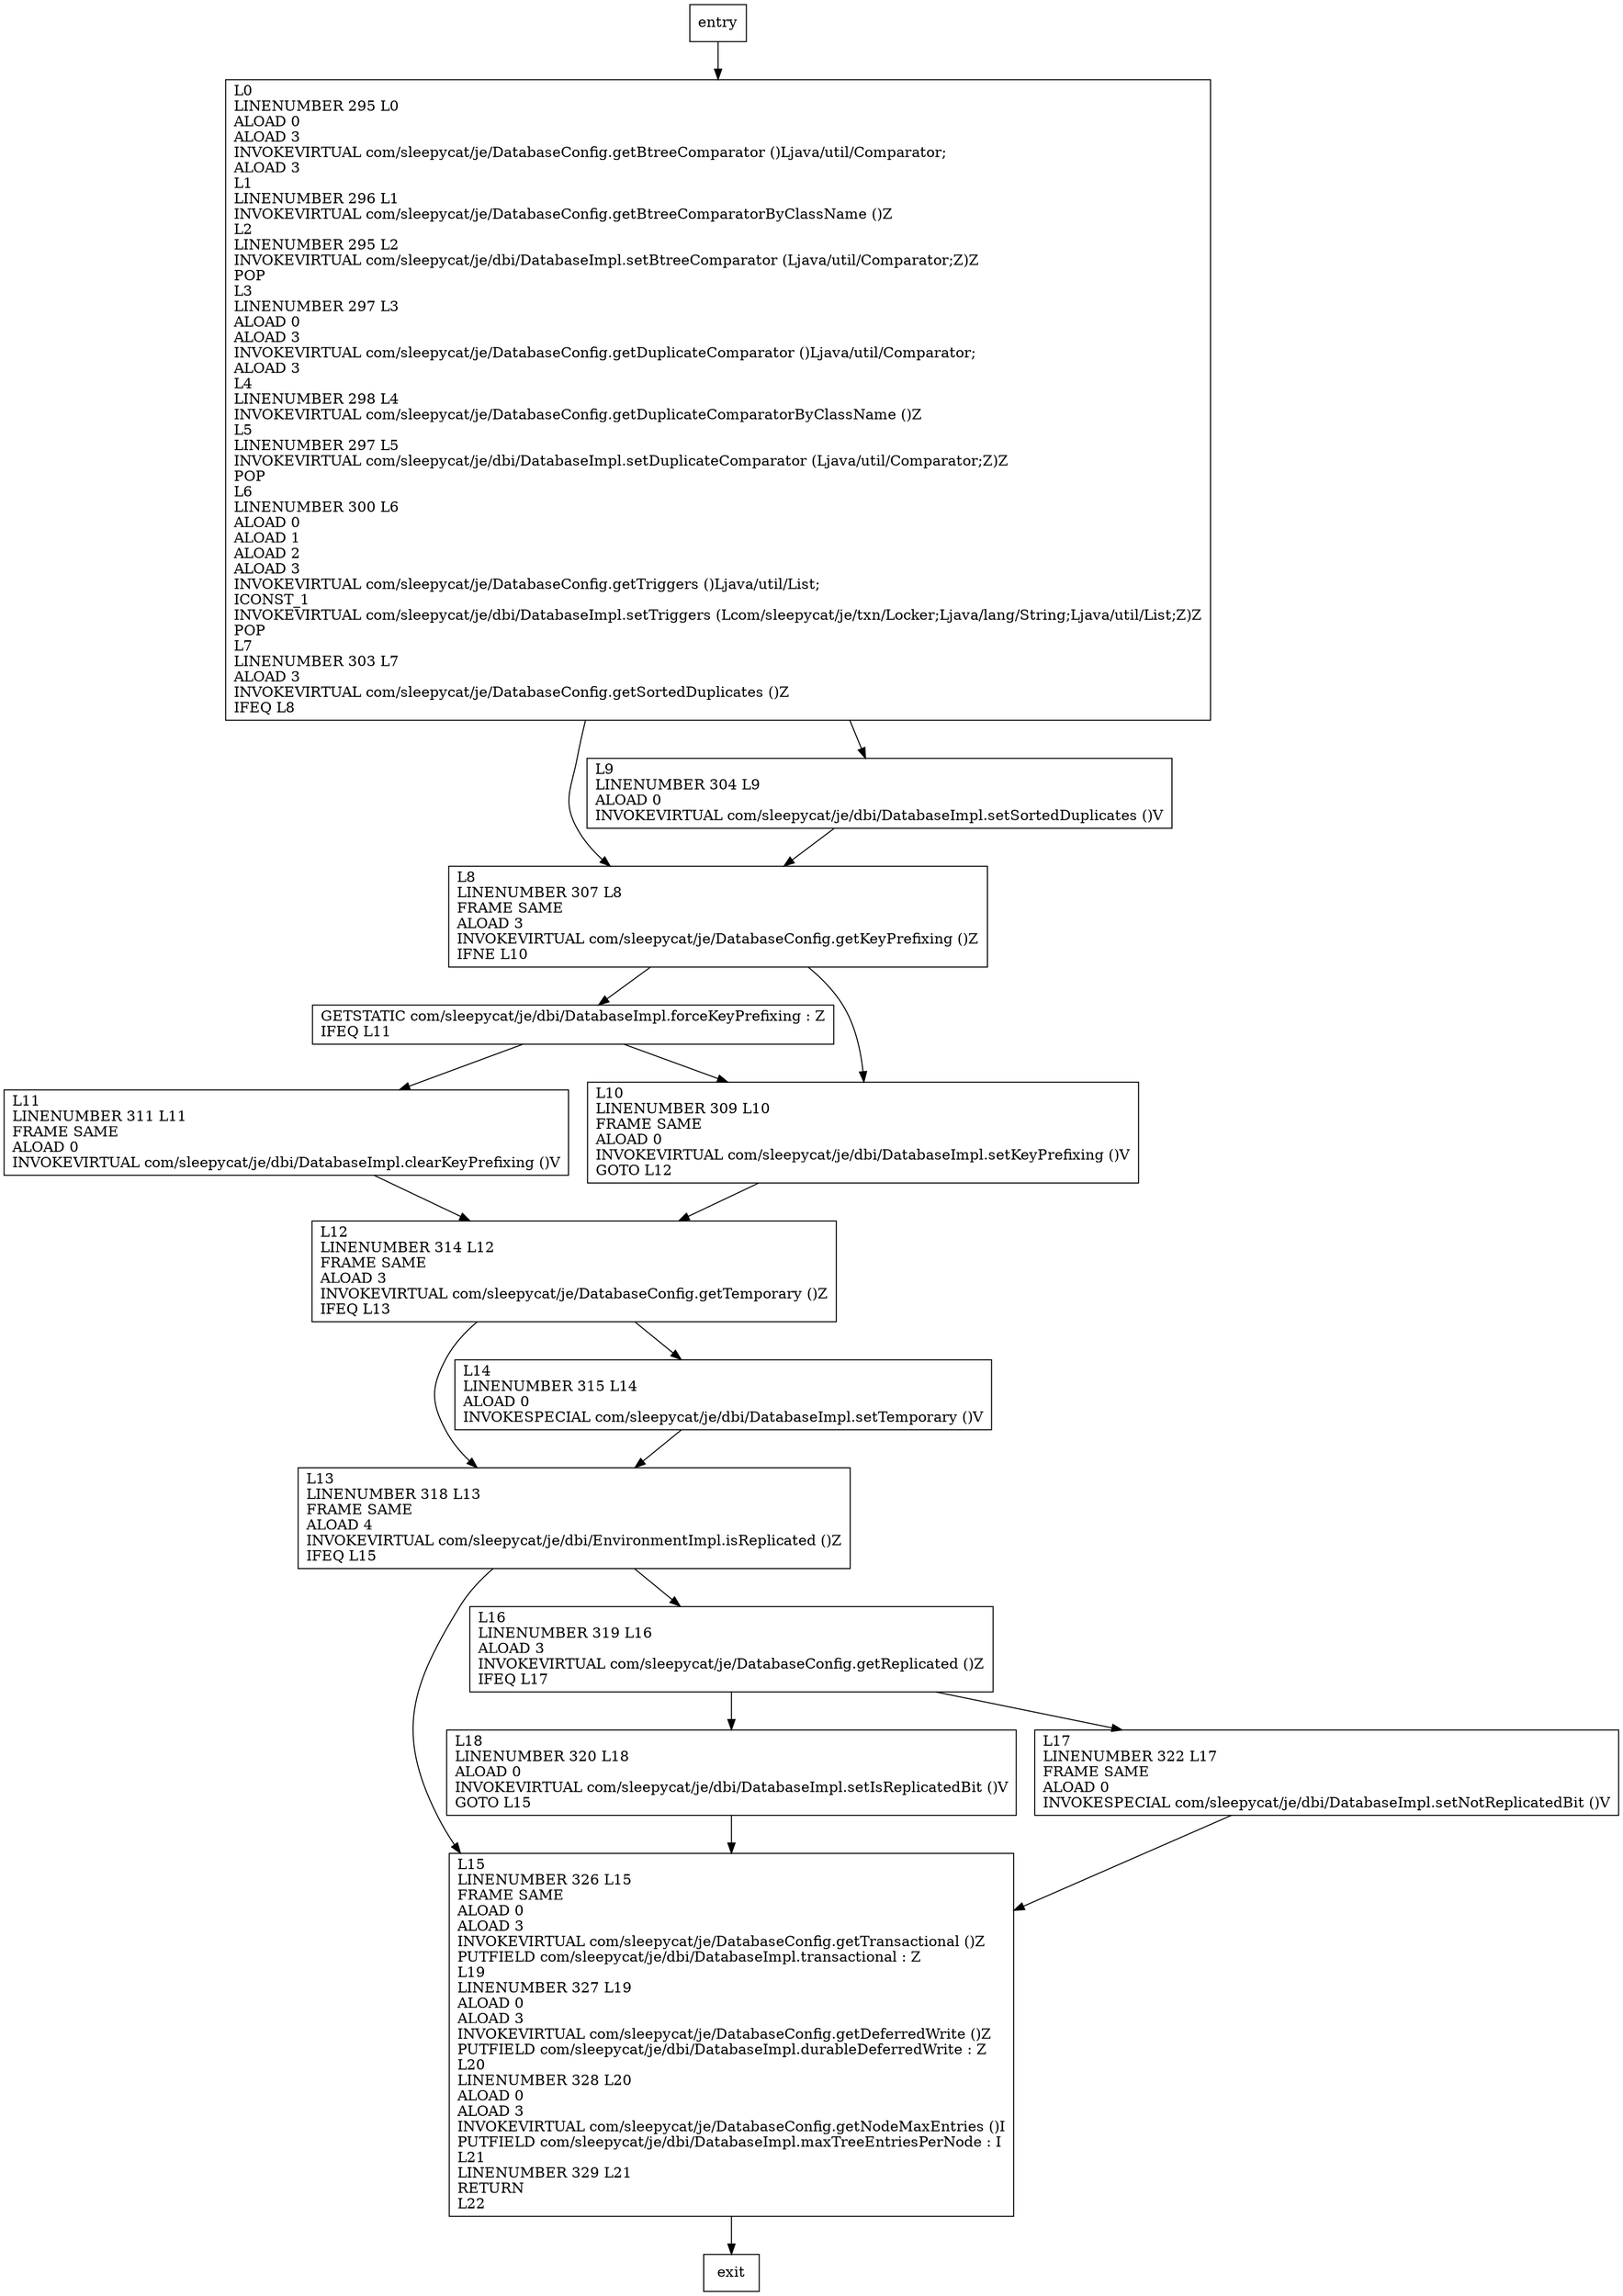 digraph setConfigProperties {
node [shape=record];
433768894 [label="L15\lLINENUMBER 326 L15\lFRAME SAME\lALOAD 0\lALOAD 3\lINVOKEVIRTUAL com/sleepycat/je/DatabaseConfig.getTransactional ()Z\lPUTFIELD com/sleepycat/je/dbi/DatabaseImpl.transactional : Z\lL19\lLINENUMBER 327 L19\lALOAD 0\lALOAD 3\lINVOKEVIRTUAL com/sleepycat/je/DatabaseConfig.getDeferredWrite ()Z\lPUTFIELD com/sleepycat/je/dbi/DatabaseImpl.durableDeferredWrite : Z\lL20\lLINENUMBER 328 L20\lALOAD 0\lALOAD 3\lINVOKEVIRTUAL com/sleepycat/je/DatabaseConfig.getNodeMaxEntries ()I\lPUTFIELD com/sleepycat/je/dbi/DatabaseImpl.maxTreeEntriesPerNode : I\lL21\lLINENUMBER 329 L21\lRETURN\lL22\l"];
1038202561 [label="L18\lLINENUMBER 320 L18\lALOAD 0\lINVOKEVIRTUAL com/sleepycat/je/dbi/DatabaseImpl.setIsReplicatedBit ()V\lGOTO L15\l"];
658185200 [label="GETSTATIC com/sleepycat/je/dbi/DatabaseImpl.forceKeyPrefixing : Z\lIFEQ L11\l"];
294321389 [label="L8\lLINENUMBER 307 L8\lFRAME SAME\lALOAD 3\lINVOKEVIRTUAL com/sleepycat/je/DatabaseConfig.getKeyPrefixing ()Z\lIFNE L10\l"];
5018797 [label="L13\lLINENUMBER 318 L13\lFRAME SAME\lALOAD 4\lINVOKEVIRTUAL com/sleepycat/je/dbi/EnvironmentImpl.isReplicated ()Z\lIFEQ L15\l"];
1877719184 [label="L11\lLINENUMBER 311 L11\lFRAME SAME\lALOAD 0\lINVOKEVIRTUAL com/sleepycat/je/dbi/DatabaseImpl.clearKeyPrefixing ()V\l"];
1508685997 [label="L17\lLINENUMBER 322 L17\lFRAME SAME\lALOAD 0\lINVOKESPECIAL com/sleepycat/je/dbi/DatabaseImpl.setNotReplicatedBit ()V\l"];
1176640620 [label="L10\lLINENUMBER 309 L10\lFRAME SAME\lALOAD 0\lINVOKEVIRTUAL com/sleepycat/je/dbi/DatabaseImpl.setKeyPrefixing ()V\lGOTO L12\l"];
700468244 [label="L12\lLINENUMBER 314 L12\lFRAME SAME\lALOAD 3\lINVOKEVIRTUAL com/sleepycat/je/DatabaseConfig.getTemporary ()Z\lIFEQ L13\l"];
2144859196 [label="L14\lLINENUMBER 315 L14\lALOAD 0\lINVOKESPECIAL com/sleepycat/je/dbi/DatabaseImpl.setTemporary ()V\l"];
1837211455 [label="L0\lLINENUMBER 295 L0\lALOAD 0\lALOAD 3\lINVOKEVIRTUAL com/sleepycat/je/DatabaseConfig.getBtreeComparator ()Ljava/util/Comparator;\lALOAD 3\lL1\lLINENUMBER 296 L1\lINVOKEVIRTUAL com/sleepycat/je/DatabaseConfig.getBtreeComparatorByClassName ()Z\lL2\lLINENUMBER 295 L2\lINVOKEVIRTUAL com/sleepycat/je/dbi/DatabaseImpl.setBtreeComparator (Ljava/util/Comparator;Z)Z\lPOP\lL3\lLINENUMBER 297 L3\lALOAD 0\lALOAD 3\lINVOKEVIRTUAL com/sleepycat/je/DatabaseConfig.getDuplicateComparator ()Ljava/util/Comparator;\lALOAD 3\lL4\lLINENUMBER 298 L4\lINVOKEVIRTUAL com/sleepycat/je/DatabaseConfig.getDuplicateComparatorByClassName ()Z\lL5\lLINENUMBER 297 L5\lINVOKEVIRTUAL com/sleepycat/je/dbi/DatabaseImpl.setDuplicateComparator (Ljava/util/Comparator;Z)Z\lPOP\lL6\lLINENUMBER 300 L6\lALOAD 0\lALOAD 1\lALOAD 2\lALOAD 3\lINVOKEVIRTUAL com/sleepycat/je/DatabaseConfig.getTriggers ()Ljava/util/List;\lICONST_1\lINVOKEVIRTUAL com/sleepycat/je/dbi/DatabaseImpl.setTriggers (Lcom/sleepycat/je/txn/Locker;Ljava/lang/String;Ljava/util/List;Z)Z\lPOP\lL7\lLINENUMBER 303 L7\lALOAD 3\lINVOKEVIRTUAL com/sleepycat/je/DatabaseConfig.getSortedDuplicates ()Z\lIFEQ L8\l"];
1197600552 [label="L9\lLINENUMBER 304 L9\lALOAD 0\lINVOKEVIRTUAL com/sleepycat/je/dbi/DatabaseImpl.setSortedDuplicates ()V\l"];
844206860 [label="L16\lLINENUMBER 319 L16\lALOAD 3\lINVOKEVIRTUAL com/sleepycat/je/DatabaseConfig.getReplicated ()Z\lIFEQ L17\l"];
entry;
exit;
433768894 -> exit
1038202561 -> 433768894
658185200 -> 1877719184
658185200 -> 1176640620
294321389 -> 1176640620
294321389 -> 658185200
5018797 -> 433768894
5018797 -> 844206860
1877719184 -> 700468244
entry -> 1837211455
1508685997 -> 433768894
1176640620 -> 700468244
700468244 -> 2144859196
700468244 -> 5018797
2144859196 -> 5018797
1837211455 -> 1197600552
1837211455 -> 294321389
1197600552 -> 294321389
844206860 -> 1508685997
844206860 -> 1038202561
}

